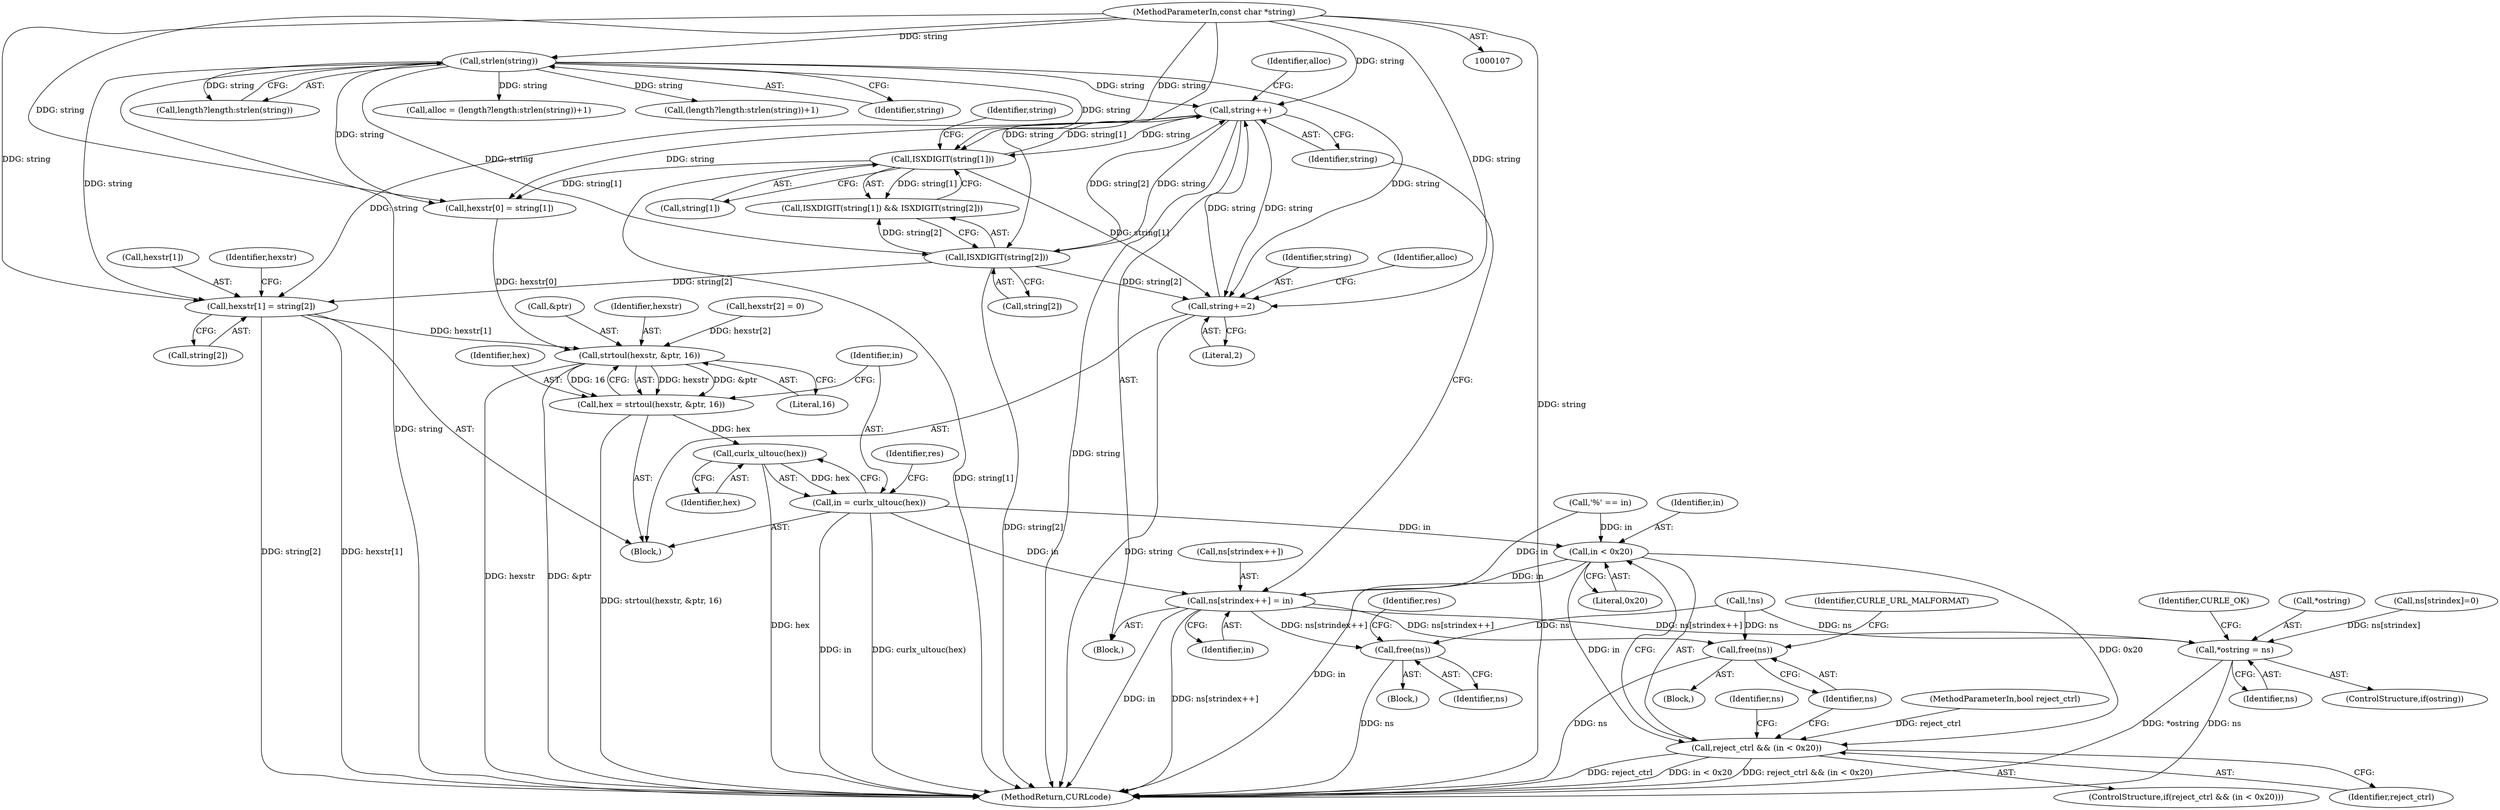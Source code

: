 digraph "0_curl_75ca568fa1c19de4c5358fed246686de8467c238_0@array" {
"1000176" [label="(Call,hexstr[1] = string[2])"];
"1000236" [label="(Call,string++)"];
"1000158" [label="(Call,ISXDIGIT(string[1]))"];
"1000122" [label="(Call,strlen(string))"];
"1000109" [label="(MethodParameterIn,const char *string)"];
"1000213" [label="(Call,string+=2)"];
"1000162" [label="(Call,ISXDIGIT(string[2]))"];
"1000190" [label="(Call,strtoul(hexstr, &ptr, 16))"];
"1000188" [label="(Call,hex = strtoul(hexstr, &ptr, 16))"];
"1000197" [label="(Call,curlx_ultouc(hex))"];
"1000195" [label="(Call,in = curlx_ultouc(hex))"];
"1000222" [label="(Call,in < 0x20)"];
"1000220" [label="(Call,reject_ctrl && (in < 0x20))"];
"1000230" [label="(Call,ns[strindex++] = in)"];
"1000209" [label="(Call,free(ns))"];
"1000226" [label="(Call,free(ns))"];
"1000251" [label="(Call,*ostring = ns)"];
"1000191" [label="(Identifier,hexstr)"];
"1000197" [label="(Call,curlx_ultouc(hex))"];
"1000177" [label="(Call,hexstr[1])"];
"1000219" [label="(ControlStructure,if(reject_ctrl && (in < 0x20)))"];
"1000164" [label="(Identifier,string)"];
"1000122" [label="(Call,strlen(string))"];
"1000231" [label="(Call,ns[strindex++])"];
"1000176" [label="(Call,hexstr[1] = string[2])"];
"1000232" [label="(Identifier,ns)"];
"1000254" [label="(Identifier,ns)"];
"1000230" [label="(Call,ns[strindex++] = in)"];
"1000223" [label="(Identifier,in)"];
"1000229" [label="(Identifier,CURLE_URL_MALFORMAT)"];
"1000183" [label="(Call,hexstr[2] = 0)"];
"1000237" [label="(Identifier,string)"];
"1000169" [label="(Call,hexstr[0] = string[1])"];
"1000116" [label="(Call,alloc = (length?length:strlen(string))+1)"];
"1000195" [label="(Call,in = curlx_ultouc(hex))"];
"1000113" [label="(MethodParameterIn,bool reject_ctrl)"];
"1000235" [label="(Identifier,in)"];
"1000251" [label="(Call,*ostring = ns)"];
"1000227" [label="(Identifier,ns)"];
"1000200" [label="(Identifier,res)"];
"1000222" [label="(Call,in < 0x20)"];
"1000180" [label="(Call,string[2])"];
"1000194" [label="(Literal,16)"];
"1000166" [label="(Block,)"];
"1000214" [label="(Identifier,string)"];
"1000256" [label="(Identifier,CURLE_OK)"];
"1000118" [label="(Call,(length?length:strlen(string))+1)"];
"1000192" [label="(Call,&ptr)"];
"1000147" [label="(Block,)"];
"1000163" [label="(Call,string[2])"];
"1000213" [label="(Call,string+=2)"];
"1000249" [label="(ControlStructure,if(ostring))"];
"1000158" [label="(Call,ISXDIGIT(string[1]))"];
"1000252" [label="(Call,*ostring)"];
"1000198" [label="(Identifier,hex)"];
"1000225" [label="(Block,)"];
"1000224" [label="(Literal,0x20)"];
"1000221" [label="(Identifier,reject_ctrl)"];
"1000208" [label="(Block,)"];
"1000154" [label="(Call,'%' == in)"];
"1000209" [label="(Call,free(ns))"];
"1000109" [label="(MethodParameterIn,const char *string)"];
"1000226" [label="(Call,free(ns))"];
"1000210" [label="(Identifier,ns)"];
"1000215" [label="(Literal,2)"];
"1000190" [label="(Call,strtoul(hexstr, &ptr, 16))"];
"1000236" [label="(Call,string++)"];
"1000138" [label="(Call,!ns)"];
"1000212" [label="(Identifier,res)"];
"1000162" [label="(Call,ISXDIGIT(string[2]))"];
"1000217" [label="(Identifier,alloc)"];
"1000185" [label="(Identifier,hexstr)"];
"1000188" [label="(Call,hex = strtoul(hexstr, &ptr, 16))"];
"1000123" [label="(Identifier,string)"];
"1000220" [label="(Call,reject_ctrl && (in < 0x20))"];
"1000157" [label="(Call,ISXDIGIT(string[1]) && ISXDIGIT(string[2]))"];
"1000196" [label="(Identifier,in)"];
"1000189" [label="(Identifier,hex)"];
"1000238" [label="(Call,ns[strindex]=0)"];
"1000159" [label="(Call,string[1])"];
"1000257" [label="(MethodReturn,CURLcode)"];
"1000119" [label="(Call,length?length:strlen(string))"];
"1000145" [label="(Identifier,alloc)"];
"1000176" -> "1000166"  [label="AST: "];
"1000176" -> "1000180"  [label="CFG: "];
"1000177" -> "1000176"  [label="AST: "];
"1000180" -> "1000176"  [label="AST: "];
"1000185" -> "1000176"  [label="CFG: "];
"1000176" -> "1000257"  [label="DDG: string[2]"];
"1000176" -> "1000257"  [label="DDG: hexstr[1]"];
"1000236" -> "1000176"  [label="DDG: string"];
"1000122" -> "1000176"  [label="DDG: string"];
"1000162" -> "1000176"  [label="DDG: string[2]"];
"1000109" -> "1000176"  [label="DDG: string"];
"1000176" -> "1000190"  [label="DDG: hexstr[1]"];
"1000236" -> "1000147"  [label="AST: "];
"1000236" -> "1000237"  [label="CFG: "];
"1000237" -> "1000236"  [label="AST: "];
"1000145" -> "1000236"  [label="CFG: "];
"1000236" -> "1000257"  [label="DDG: string"];
"1000236" -> "1000158"  [label="DDG: string"];
"1000236" -> "1000162"  [label="DDG: string"];
"1000236" -> "1000169"  [label="DDG: string"];
"1000236" -> "1000213"  [label="DDG: string"];
"1000158" -> "1000236"  [label="DDG: string[1]"];
"1000213" -> "1000236"  [label="DDG: string"];
"1000122" -> "1000236"  [label="DDG: string"];
"1000162" -> "1000236"  [label="DDG: string[2]"];
"1000109" -> "1000236"  [label="DDG: string"];
"1000158" -> "1000157"  [label="AST: "];
"1000158" -> "1000159"  [label="CFG: "];
"1000159" -> "1000158"  [label="AST: "];
"1000164" -> "1000158"  [label="CFG: "];
"1000157" -> "1000158"  [label="CFG: "];
"1000158" -> "1000257"  [label="DDG: string[1]"];
"1000158" -> "1000157"  [label="DDG: string[1]"];
"1000122" -> "1000158"  [label="DDG: string"];
"1000109" -> "1000158"  [label="DDG: string"];
"1000158" -> "1000169"  [label="DDG: string[1]"];
"1000158" -> "1000213"  [label="DDG: string[1]"];
"1000122" -> "1000119"  [label="AST: "];
"1000122" -> "1000123"  [label="CFG: "];
"1000123" -> "1000122"  [label="AST: "];
"1000119" -> "1000122"  [label="CFG: "];
"1000122" -> "1000257"  [label="DDG: string"];
"1000122" -> "1000116"  [label="DDG: string"];
"1000122" -> "1000118"  [label="DDG: string"];
"1000122" -> "1000119"  [label="DDG: string"];
"1000109" -> "1000122"  [label="DDG: string"];
"1000122" -> "1000162"  [label="DDG: string"];
"1000122" -> "1000169"  [label="DDG: string"];
"1000122" -> "1000213"  [label="DDG: string"];
"1000109" -> "1000107"  [label="AST: "];
"1000109" -> "1000257"  [label="DDG: string"];
"1000109" -> "1000162"  [label="DDG: string"];
"1000109" -> "1000169"  [label="DDG: string"];
"1000109" -> "1000213"  [label="DDG: string"];
"1000213" -> "1000166"  [label="AST: "];
"1000213" -> "1000215"  [label="CFG: "];
"1000214" -> "1000213"  [label="AST: "];
"1000215" -> "1000213"  [label="AST: "];
"1000217" -> "1000213"  [label="CFG: "];
"1000213" -> "1000257"  [label="DDG: string"];
"1000162" -> "1000213"  [label="DDG: string[2]"];
"1000162" -> "1000157"  [label="AST: "];
"1000162" -> "1000163"  [label="CFG: "];
"1000163" -> "1000162"  [label="AST: "];
"1000157" -> "1000162"  [label="CFG: "];
"1000162" -> "1000257"  [label="DDG: string[2]"];
"1000162" -> "1000157"  [label="DDG: string[2]"];
"1000190" -> "1000188"  [label="AST: "];
"1000190" -> "1000194"  [label="CFG: "];
"1000191" -> "1000190"  [label="AST: "];
"1000192" -> "1000190"  [label="AST: "];
"1000194" -> "1000190"  [label="AST: "];
"1000188" -> "1000190"  [label="CFG: "];
"1000190" -> "1000257"  [label="DDG: hexstr"];
"1000190" -> "1000257"  [label="DDG: &ptr"];
"1000190" -> "1000188"  [label="DDG: hexstr"];
"1000190" -> "1000188"  [label="DDG: &ptr"];
"1000190" -> "1000188"  [label="DDG: 16"];
"1000183" -> "1000190"  [label="DDG: hexstr[2]"];
"1000169" -> "1000190"  [label="DDG: hexstr[0]"];
"1000188" -> "1000166"  [label="AST: "];
"1000189" -> "1000188"  [label="AST: "];
"1000196" -> "1000188"  [label="CFG: "];
"1000188" -> "1000257"  [label="DDG: strtoul(hexstr, &ptr, 16)"];
"1000188" -> "1000197"  [label="DDG: hex"];
"1000197" -> "1000195"  [label="AST: "];
"1000197" -> "1000198"  [label="CFG: "];
"1000198" -> "1000197"  [label="AST: "];
"1000195" -> "1000197"  [label="CFG: "];
"1000197" -> "1000257"  [label="DDG: hex"];
"1000197" -> "1000195"  [label="DDG: hex"];
"1000195" -> "1000166"  [label="AST: "];
"1000196" -> "1000195"  [label="AST: "];
"1000200" -> "1000195"  [label="CFG: "];
"1000195" -> "1000257"  [label="DDG: curlx_ultouc(hex)"];
"1000195" -> "1000257"  [label="DDG: in"];
"1000195" -> "1000222"  [label="DDG: in"];
"1000195" -> "1000230"  [label="DDG: in"];
"1000222" -> "1000220"  [label="AST: "];
"1000222" -> "1000224"  [label="CFG: "];
"1000223" -> "1000222"  [label="AST: "];
"1000224" -> "1000222"  [label="AST: "];
"1000220" -> "1000222"  [label="CFG: "];
"1000222" -> "1000257"  [label="DDG: in"];
"1000222" -> "1000220"  [label="DDG: in"];
"1000222" -> "1000220"  [label="DDG: 0x20"];
"1000154" -> "1000222"  [label="DDG: in"];
"1000222" -> "1000230"  [label="DDG: in"];
"1000220" -> "1000219"  [label="AST: "];
"1000220" -> "1000221"  [label="CFG: "];
"1000221" -> "1000220"  [label="AST: "];
"1000227" -> "1000220"  [label="CFG: "];
"1000232" -> "1000220"  [label="CFG: "];
"1000220" -> "1000257"  [label="DDG: reject_ctrl"];
"1000220" -> "1000257"  [label="DDG: in < 0x20"];
"1000220" -> "1000257"  [label="DDG: reject_ctrl && (in < 0x20)"];
"1000113" -> "1000220"  [label="DDG: reject_ctrl"];
"1000230" -> "1000147"  [label="AST: "];
"1000230" -> "1000235"  [label="CFG: "];
"1000231" -> "1000230"  [label="AST: "];
"1000235" -> "1000230"  [label="AST: "];
"1000237" -> "1000230"  [label="CFG: "];
"1000230" -> "1000257"  [label="DDG: in"];
"1000230" -> "1000257"  [label="DDG: ns[strindex++]"];
"1000230" -> "1000209"  [label="DDG: ns[strindex++]"];
"1000230" -> "1000226"  [label="DDG: ns[strindex++]"];
"1000154" -> "1000230"  [label="DDG: in"];
"1000230" -> "1000251"  [label="DDG: ns[strindex++]"];
"1000209" -> "1000208"  [label="AST: "];
"1000209" -> "1000210"  [label="CFG: "];
"1000210" -> "1000209"  [label="AST: "];
"1000212" -> "1000209"  [label="CFG: "];
"1000209" -> "1000257"  [label="DDG: ns"];
"1000138" -> "1000209"  [label="DDG: ns"];
"1000226" -> "1000225"  [label="AST: "];
"1000226" -> "1000227"  [label="CFG: "];
"1000227" -> "1000226"  [label="AST: "];
"1000229" -> "1000226"  [label="CFG: "];
"1000226" -> "1000257"  [label="DDG: ns"];
"1000138" -> "1000226"  [label="DDG: ns"];
"1000251" -> "1000249"  [label="AST: "];
"1000251" -> "1000254"  [label="CFG: "];
"1000252" -> "1000251"  [label="AST: "];
"1000254" -> "1000251"  [label="AST: "];
"1000256" -> "1000251"  [label="CFG: "];
"1000251" -> "1000257"  [label="DDG: ns"];
"1000251" -> "1000257"  [label="DDG: *ostring"];
"1000238" -> "1000251"  [label="DDG: ns[strindex]"];
"1000138" -> "1000251"  [label="DDG: ns"];
}
